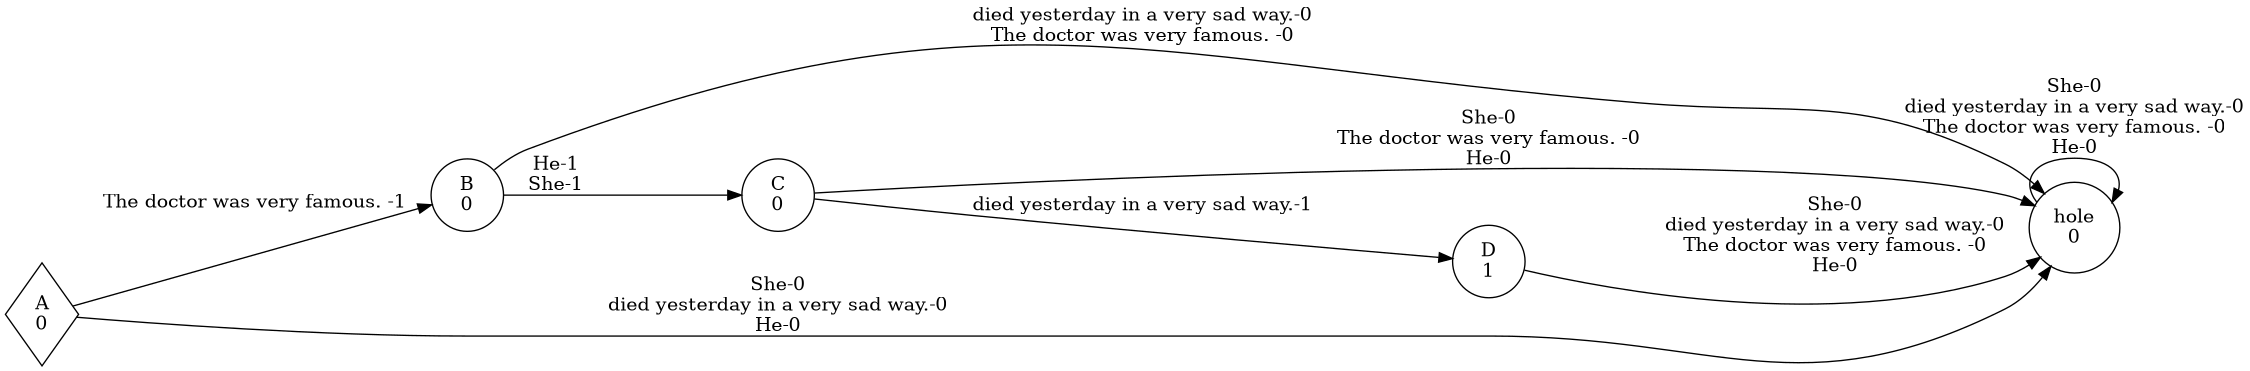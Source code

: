 digraph weighted_automaton {
	margin=0 rankdir=LR size=15
	node [shape=circle]
	A [label="A
0" shape=diamond]
	A -> B [label="The doctor was very famous. -1"]
	A -> hole [label="She-0
died yesterday in a very sad way.-0
He-0"]
	B [label="B
0"]
	B -> C [label="He-1
She-1"]
	B -> hole [label="died yesterday in a very sad way.-0
The doctor was very famous. -0"]
	C [label="C
0"]
	C -> D [label="died yesterday in a very sad way.-1"]
	C -> hole [label="She-0
The doctor was very famous. -0
He-0"]
	D [label="D
1"]
	D -> hole [label="She-0
died yesterday in a very sad way.-0
The doctor was very famous. -0
He-0"]
	hole [label="hole
0"]
	hole -> hole [label="She-0
died yesterday in a very sad way.-0
The doctor was very famous. -0
He-0"]
}
